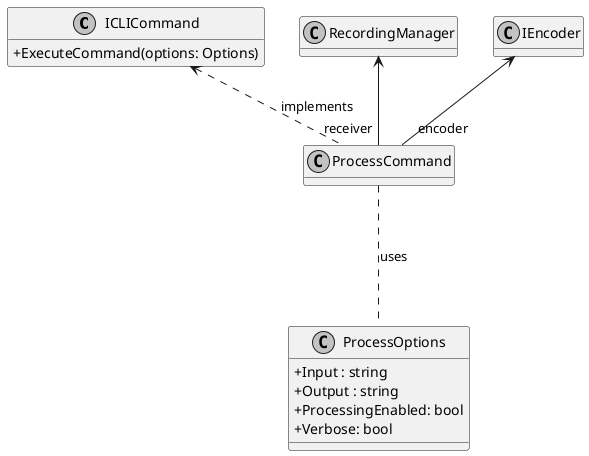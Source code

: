 @startuml ProcessCommand
skinparam monochrome true
skinparam classAttributeIconSize 0
hide empty fields

class ICLICommand {
    + ExecuteCommand(options: Options)
}

class ProcessOptions {
    + Input : string
    + Output : string
    + ProcessingEnabled: bool
    + Verbose: bool
}

class ProcessCommand {

}

ProcessCommand ... ProcessOptions : uses
ICLICommand <.. ProcessCommand : implements
RecordingManager <-- "receiver" ProcessCommand
IEncoder <-- "encoder" ProcessCommand
@enduml